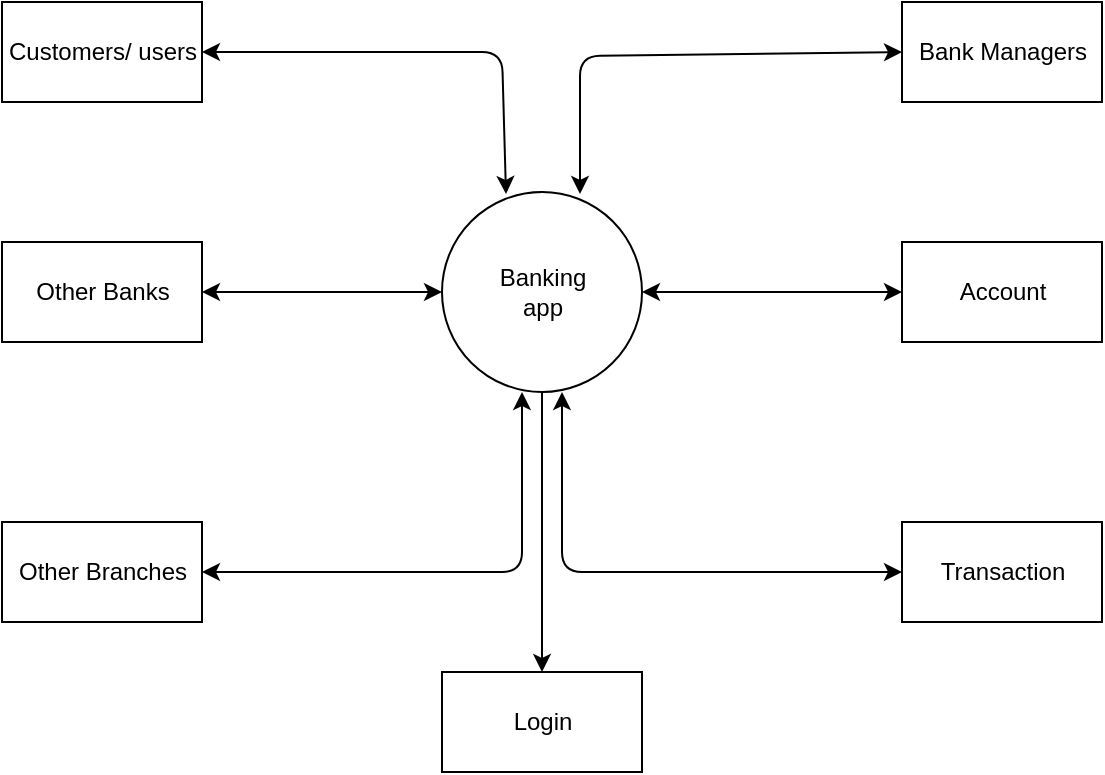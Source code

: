 <mxfile>
    <diagram id="FF8Nqzx5s2399BxBr5x2" name="Page-1">
        <mxGraphModel dx="1189" dy="679" grid="1" gridSize="10" guides="1" tooltips="1" connect="1" arrows="1" fold="1" page="1" pageScale="1" pageWidth="850" pageHeight="1100" math="0" shadow="0">
            <root>
                <mxCell id="0"/>
                <mxCell id="1" parent="0"/>
                <mxCell id="2" style="edgeStyle=none;html=1;exitX=0.69;exitY=0.01;exitDx=0;exitDy=0;entryX=0;entryY=0.5;entryDx=0;entryDy=0;exitPerimeter=0;startArrow=classic;startFill=1;" edge="1" parent="1" source="8" target="14">
                    <mxGeometry relative="1" as="geometry">
                        <mxPoint x="571" y="82" as="targetPoint"/>
                        <Array as="points">
                            <mxPoint x="409" y="82"/>
                        </Array>
                    </mxGeometry>
                </mxCell>
                <mxCell id="3" style="edgeStyle=none;html=1;entryX=0;entryY=0.5;entryDx=0;entryDy=0;startArrow=classic;startFill=1;" edge="1" parent="1" source="8" target="13">
                    <mxGeometry relative="1" as="geometry">
                        <mxPoint x="570" y="200" as="targetPoint"/>
                    </mxGeometry>
                </mxCell>
                <mxCell id="4" style="edgeStyle=none;html=1;entryX=0;entryY=0.5;entryDx=0;entryDy=0;exitX=0.6;exitY=1;exitDx=0;exitDy=0;exitPerimeter=0;startArrow=classic;startFill=1;" edge="1" parent="1" source="8" target="16">
                    <mxGeometry relative="1" as="geometry">
                        <mxPoint x="400" y="260" as="sourcePoint"/>
                        <mxPoint x="570" y="340" as="targetPoint"/>
                        <Array as="points">
                            <mxPoint x="400" y="340"/>
                        </Array>
                    </mxGeometry>
                </mxCell>
                <mxCell id="5" style="edgeStyle=none;html=1;exitX=0.4;exitY=1;exitDx=0;exitDy=0;exitPerimeter=0;startArrow=classic;startFill=1;" edge="1" parent="1" source="8">
                    <mxGeometry relative="1" as="geometry">
                        <mxPoint x="220" y="340" as="targetPoint"/>
                        <Array as="points">
                            <mxPoint x="380" y="340"/>
                        </Array>
                    </mxGeometry>
                </mxCell>
                <mxCell id="6" style="edgeStyle=none;html=1;exitX=0.5;exitY=1;exitDx=0;exitDy=0;entryX=0.5;entryY=0;entryDx=0;entryDy=0;" edge="1" parent="1" source="8" target="15">
                    <mxGeometry relative="1" as="geometry">
                        <mxPoint x="390" y="390" as="targetPoint"/>
                    </mxGeometry>
                </mxCell>
                <mxCell id="7" style="edgeStyle=none;html=1;exitX=0.32;exitY=0.01;exitDx=0;exitDy=0;exitPerimeter=0;entryX=1;entryY=0.5;entryDx=0;entryDy=0;endArrow=classic;endFill=1;startArrow=classic;startFill=1;" edge="1" parent="1" source="8" target="10">
                    <mxGeometry relative="1" as="geometry">
                        <mxPoint x="220" y="80" as="targetPoint"/>
                        <Array as="points">
                            <mxPoint x="370" y="80"/>
                        </Array>
                    </mxGeometry>
                </mxCell>
                <mxCell id="8" value="Banking&lt;br&gt;app" style="shape=ellipse;html=1;dashed=0;whitespace=wrap;perimeter=ellipsePerimeter;" vertex="1" parent="1">
                    <mxGeometry x="340" y="150" width="100" height="100" as="geometry"/>
                </mxCell>
                <mxCell id="9" style="edgeStyle=none;html=1;exitX=1;exitY=0.5;exitDx=0;exitDy=0;startArrow=classic;startFill=1;" edge="1" parent="1" source="11" target="8">
                    <mxGeometry relative="1" as="geometry">
                        <mxPoint x="220" y="200" as="sourcePoint"/>
                    </mxGeometry>
                </mxCell>
                <mxCell id="10" value="Customers/ users" style="html=1;dashed=0;whitespace=wrap;strokeColor=default;fontFamily=Helvetica;fontSize=12;fontColor=default;fillColor=default;" vertex="1" parent="1">
                    <mxGeometry x="120" y="55" width="100" height="50" as="geometry"/>
                </mxCell>
                <mxCell id="11" value="Other Banks" style="html=1;dashed=0;whitespace=wrap;strokeColor=default;fontFamily=Helvetica;fontSize=12;fontColor=default;fillColor=default;" vertex="1" parent="1">
                    <mxGeometry x="120" y="175" width="100" height="50" as="geometry"/>
                </mxCell>
                <mxCell id="12" value="Other Branches" style="html=1;dashed=0;whitespace=wrap;strokeColor=default;fontFamily=Helvetica;fontSize=12;fontColor=default;fillColor=default;" vertex="1" parent="1">
                    <mxGeometry x="120" y="315" width="100" height="50" as="geometry"/>
                </mxCell>
                <mxCell id="13" value="Account" style="html=1;dashed=0;whitespace=wrap;strokeColor=default;fontFamily=Helvetica;fontSize=12;fontColor=default;fillColor=default;" vertex="1" parent="1">
                    <mxGeometry x="570" y="175" width="100" height="50" as="geometry"/>
                </mxCell>
                <mxCell id="14" value="Bank Managers" style="html=1;dashed=0;whitespace=wrap;strokeColor=default;fontFamily=Helvetica;fontSize=12;fontColor=default;fillColor=default;" vertex="1" parent="1">
                    <mxGeometry x="570" y="55" width="100" height="50" as="geometry"/>
                </mxCell>
                <mxCell id="15" value="Login" style="html=1;dashed=0;whitespace=wrap;strokeColor=default;fontFamily=Helvetica;fontSize=12;fontColor=default;fillColor=default;" vertex="1" parent="1">
                    <mxGeometry x="340" y="390" width="100" height="50" as="geometry"/>
                </mxCell>
                <mxCell id="16" value="Transaction" style="html=1;dashed=0;whitespace=wrap;strokeColor=default;fontFamily=Helvetica;fontSize=12;fontColor=default;fillColor=default;" vertex="1" parent="1">
                    <mxGeometry x="570" y="315" width="100" height="50" as="geometry"/>
                </mxCell>
            </root>
        </mxGraphModel>
    </diagram>
</mxfile>